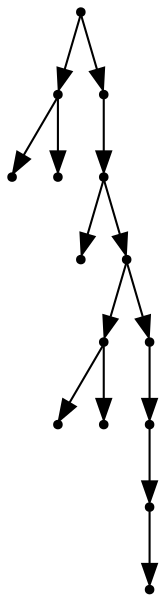 digraph {
  14 [shape=point];
  2 [shape=point];
  0 [shape=point];
  1 [shape=point];
  13 [shape=point];
  12 [shape=point];
  3 [shape=point];
  11 [shape=point];
  6 [shape=point];
  4 [shape=point];
  5 [shape=point];
  10 [shape=point];
  9 [shape=point];
  8 [shape=point];
  7 [shape=point];
14 -> 2;
2 -> 0;
2 -> 1;
14 -> 13;
13 -> 12;
12 -> 3;
12 -> 11;
11 -> 6;
6 -> 4;
6 -> 5;
11 -> 10;
10 -> 9;
9 -> 8;
8 -> 7;
}
